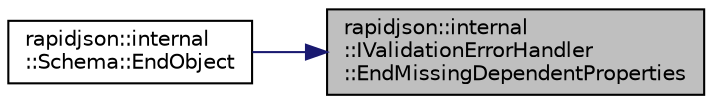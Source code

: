 digraph "rapidjson::internal::IValidationErrorHandler::EndMissingDependentProperties"
{
 // INTERACTIVE_SVG=YES
 // LATEX_PDF_SIZE
  edge [fontname="Helvetica",fontsize="10",labelfontname="Helvetica",labelfontsize="10"];
  node [fontname="Helvetica",fontsize="10",shape=record];
  rankdir="RL";
  Node56 [label="rapidjson::internal\l::IValidationErrorHandler\l::EndMissingDependentProperties",height=0.2,width=0.4,color="black", fillcolor="grey75", style="filled", fontcolor="black",tooltip=" "];
  Node56 -> Node57 [dir="back",color="midnightblue",fontsize="10",style="solid",fontname="Helvetica"];
  Node57 [label="rapidjson::internal\l::Schema::EndObject",height=0.2,width=0.4,color="black", fillcolor="white", style="filled",URL="$classrapidjson_1_1internal_1_1_schema.html#aa24583b99877e823ed955cf286364937",tooltip=" "];
}
